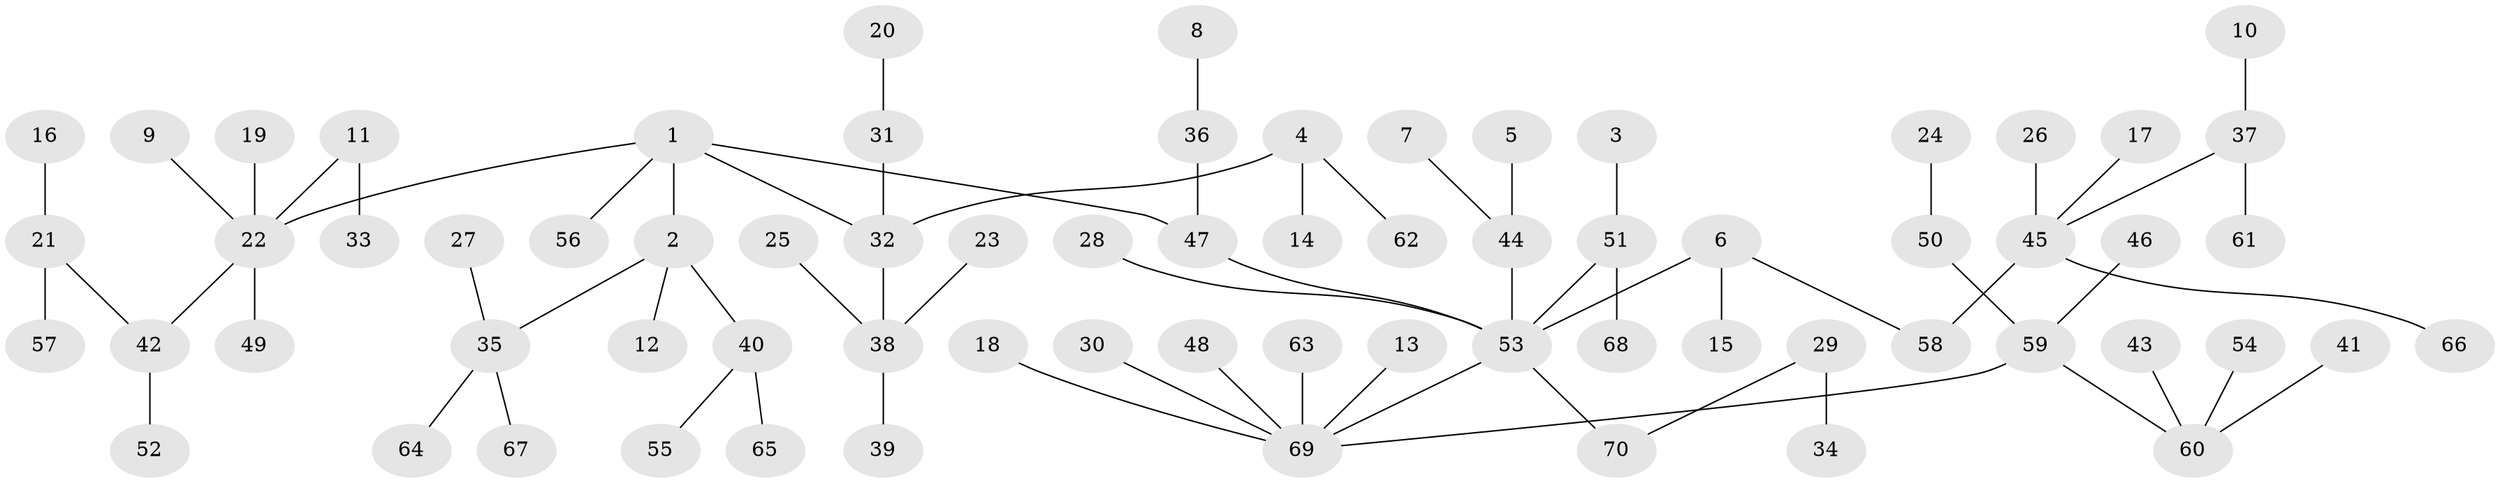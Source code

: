// original degree distribution, {4: 0.07857142857142857, 9: 0.007142857142857143, 2: 0.20714285714285716, 5: 0.04285714285714286, 3: 0.11428571428571428, 7: 0.014285714285714285, 1: 0.5357142857142857}
// Generated by graph-tools (version 1.1) at 2025/50/03/09/25 03:50:15]
// undirected, 70 vertices, 69 edges
graph export_dot {
graph [start="1"]
  node [color=gray90,style=filled];
  1;
  2;
  3;
  4;
  5;
  6;
  7;
  8;
  9;
  10;
  11;
  12;
  13;
  14;
  15;
  16;
  17;
  18;
  19;
  20;
  21;
  22;
  23;
  24;
  25;
  26;
  27;
  28;
  29;
  30;
  31;
  32;
  33;
  34;
  35;
  36;
  37;
  38;
  39;
  40;
  41;
  42;
  43;
  44;
  45;
  46;
  47;
  48;
  49;
  50;
  51;
  52;
  53;
  54;
  55;
  56;
  57;
  58;
  59;
  60;
  61;
  62;
  63;
  64;
  65;
  66;
  67;
  68;
  69;
  70;
  1 -- 2 [weight=1.0];
  1 -- 22 [weight=1.0];
  1 -- 32 [weight=1.0];
  1 -- 47 [weight=1.0];
  1 -- 56 [weight=1.0];
  2 -- 12 [weight=1.0];
  2 -- 35 [weight=1.0];
  2 -- 40 [weight=1.0];
  3 -- 51 [weight=1.0];
  4 -- 14 [weight=1.0];
  4 -- 32 [weight=1.0];
  4 -- 62 [weight=1.0];
  5 -- 44 [weight=1.0];
  6 -- 15 [weight=1.0];
  6 -- 53 [weight=1.0];
  6 -- 58 [weight=1.0];
  7 -- 44 [weight=1.0];
  8 -- 36 [weight=1.0];
  9 -- 22 [weight=1.0];
  10 -- 37 [weight=1.0];
  11 -- 22 [weight=1.0];
  11 -- 33 [weight=1.0];
  13 -- 69 [weight=1.0];
  16 -- 21 [weight=1.0];
  17 -- 45 [weight=1.0];
  18 -- 69 [weight=1.0];
  19 -- 22 [weight=1.0];
  20 -- 31 [weight=1.0];
  21 -- 42 [weight=1.0];
  21 -- 57 [weight=1.0];
  22 -- 42 [weight=1.0];
  22 -- 49 [weight=1.0];
  23 -- 38 [weight=1.0];
  24 -- 50 [weight=1.0];
  25 -- 38 [weight=1.0];
  26 -- 45 [weight=1.0];
  27 -- 35 [weight=1.0];
  28 -- 53 [weight=1.0];
  29 -- 34 [weight=1.0];
  29 -- 70 [weight=1.0];
  30 -- 69 [weight=1.0];
  31 -- 32 [weight=1.0];
  32 -- 38 [weight=1.0];
  35 -- 64 [weight=1.0];
  35 -- 67 [weight=1.0];
  36 -- 47 [weight=1.0];
  37 -- 45 [weight=1.0];
  37 -- 61 [weight=1.0];
  38 -- 39 [weight=1.0];
  40 -- 55 [weight=1.0];
  40 -- 65 [weight=1.0];
  41 -- 60 [weight=1.0];
  42 -- 52 [weight=1.0];
  43 -- 60 [weight=1.0];
  44 -- 53 [weight=1.0];
  45 -- 58 [weight=1.0];
  45 -- 66 [weight=1.0];
  46 -- 59 [weight=1.0];
  47 -- 53 [weight=1.0];
  48 -- 69 [weight=1.0];
  50 -- 59 [weight=1.0];
  51 -- 53 [weight=1.0];
  51 -- 68 [weight=1.0];
  53 -- 69 [weight=1.0];
  53 -- 70 [weight=1.0];
  54 -- 60 [weight=1.0];
  59 -- 60 [weight=1.0];
  59 -- 69 [weight=1.0];
  63 -- 69 [weight=1.0];
}

